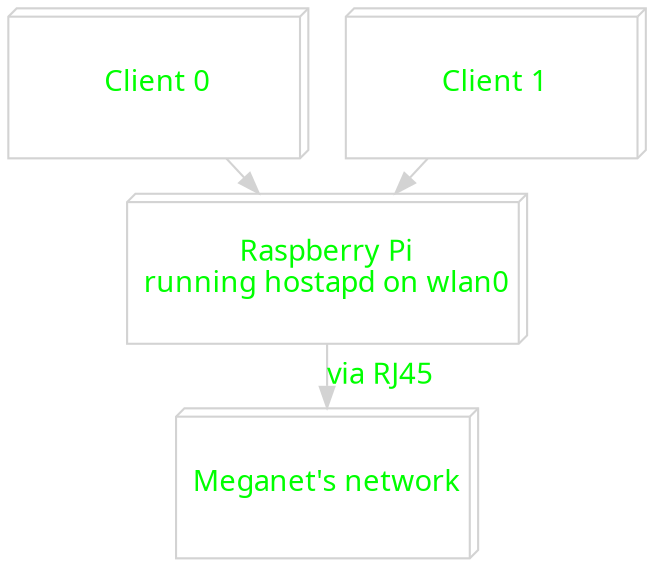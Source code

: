 digraph n {
	ranksep=0.2;
	graph [bgcolor="#00000000", color="#eeeeee"];
	node[color=lightgrey];
	edge[color=lightgrey];

	{
		node [shape=box3d, width=2, height=1, fontname="Cantarell", fontcolor=green];
		c0 [label="Client 0"];
		c1 [label="Client 1"];
		p [label="Raspberry Pi\nrunning hostapd on wlan0"];
		m [label="Meganet's network"];

		c0 -> p;
		c1 -> p;
		p -> m [label="via RJ45", fontname="Cantarell", fontcolor=green];
	}
}
